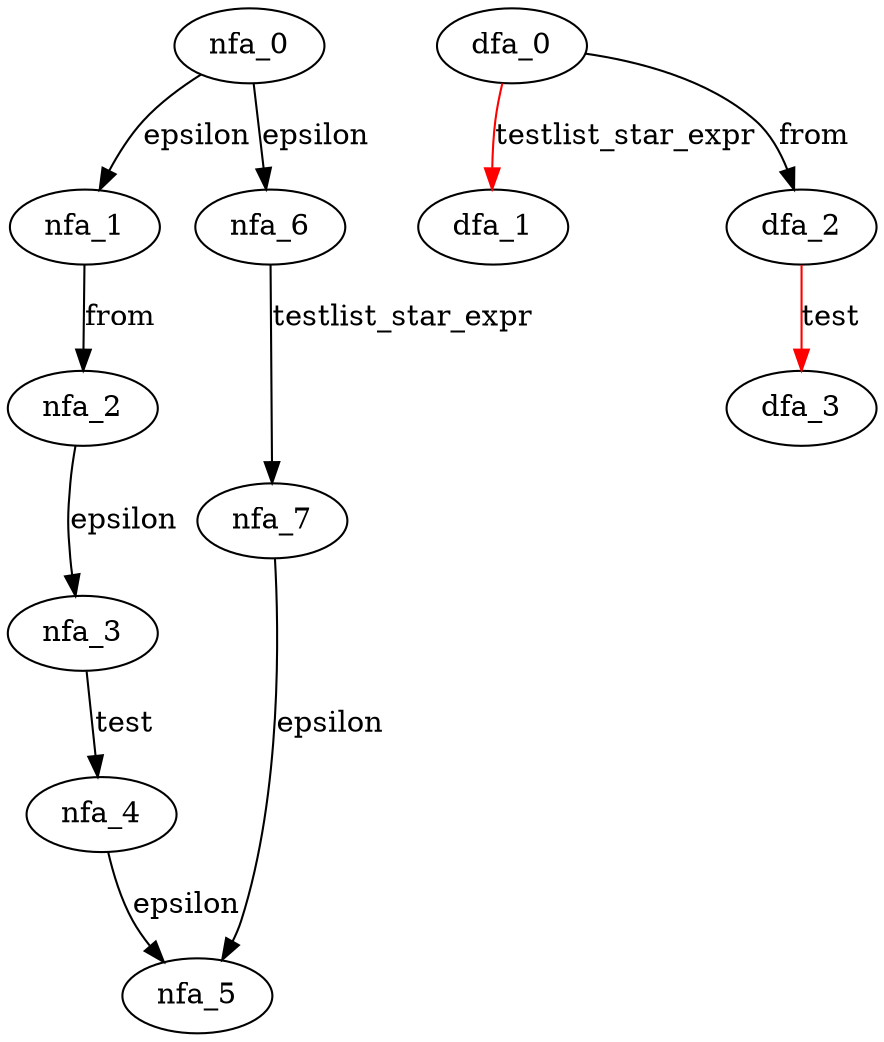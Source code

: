 digraph yield_arg {
 subgraph yield_arg_nfa {
  nfa_0->nfa_1[label=epsilon]
  nfa_1->nfa_2[label="from"]
  nfa_2->nfa_3[label=epsilon]
  nfa_3->nfa_4[label=test]
  nfa_4->nfa_5[label=epsilon]
  nfa_0->nfa_6[label=epsilon]
  nfa_6->nfa_7[label=testlist_star_expr]
  nfa_7->nfa_5[label=epsilon]
  }
 subgraph yield_arg_dfa {
  dfa_0->dfa_1[label=testlist_star_expr,color=red]
  dfa_0->dfa_2[label="from"]
  dfa_2->dfa_3[label=test,color=red]
  }
}
